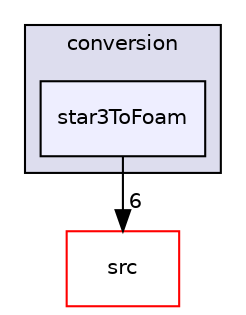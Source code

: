 digraph "applications/utilities/mesh/conversion/star3ToFoam" {
  bgcolor=transparent;
  compound=true
  node [ fontsize="10", fontname="Helvetica"];
  edge [ labelfontsize="10", labelfontname="Helvetica"];
  subgraph clusterdir_5148cfe1bce83bc5fdc09a52963260a1 {
    graph [ bgcolor="#ddddee", pencolor="black", label="conversion" fontname="Helvetica", fontsize="10", URL="dir_5148cfe1bce83bc5fdc09a52963260a1.html"]
  dir_fafe5acdb2e7b8e9b726b74918f6e09d [shape=box, label="star3ToFoam", style="filled", fillcolor="#eeeeff", pencolor="black", URL="dir_fafe5acdb2e7b8e9b726b74918f6e09d.html"];
  }
  dir_68267d1309a1af8e8297ef4c3efbcdba [shape=box label="src" color="red" URL="dir_68267d1309a1af8e8297ef4c3efbcdba.html"];
  dir_fafe5acdb2e7b8e9b726b74918f6e09d->dir_68267d1309a1af8e8297ef4c3efbcdba [headlabel="6", labeldistance=1.5 headhref="dir_000492_000711.html"];
}
